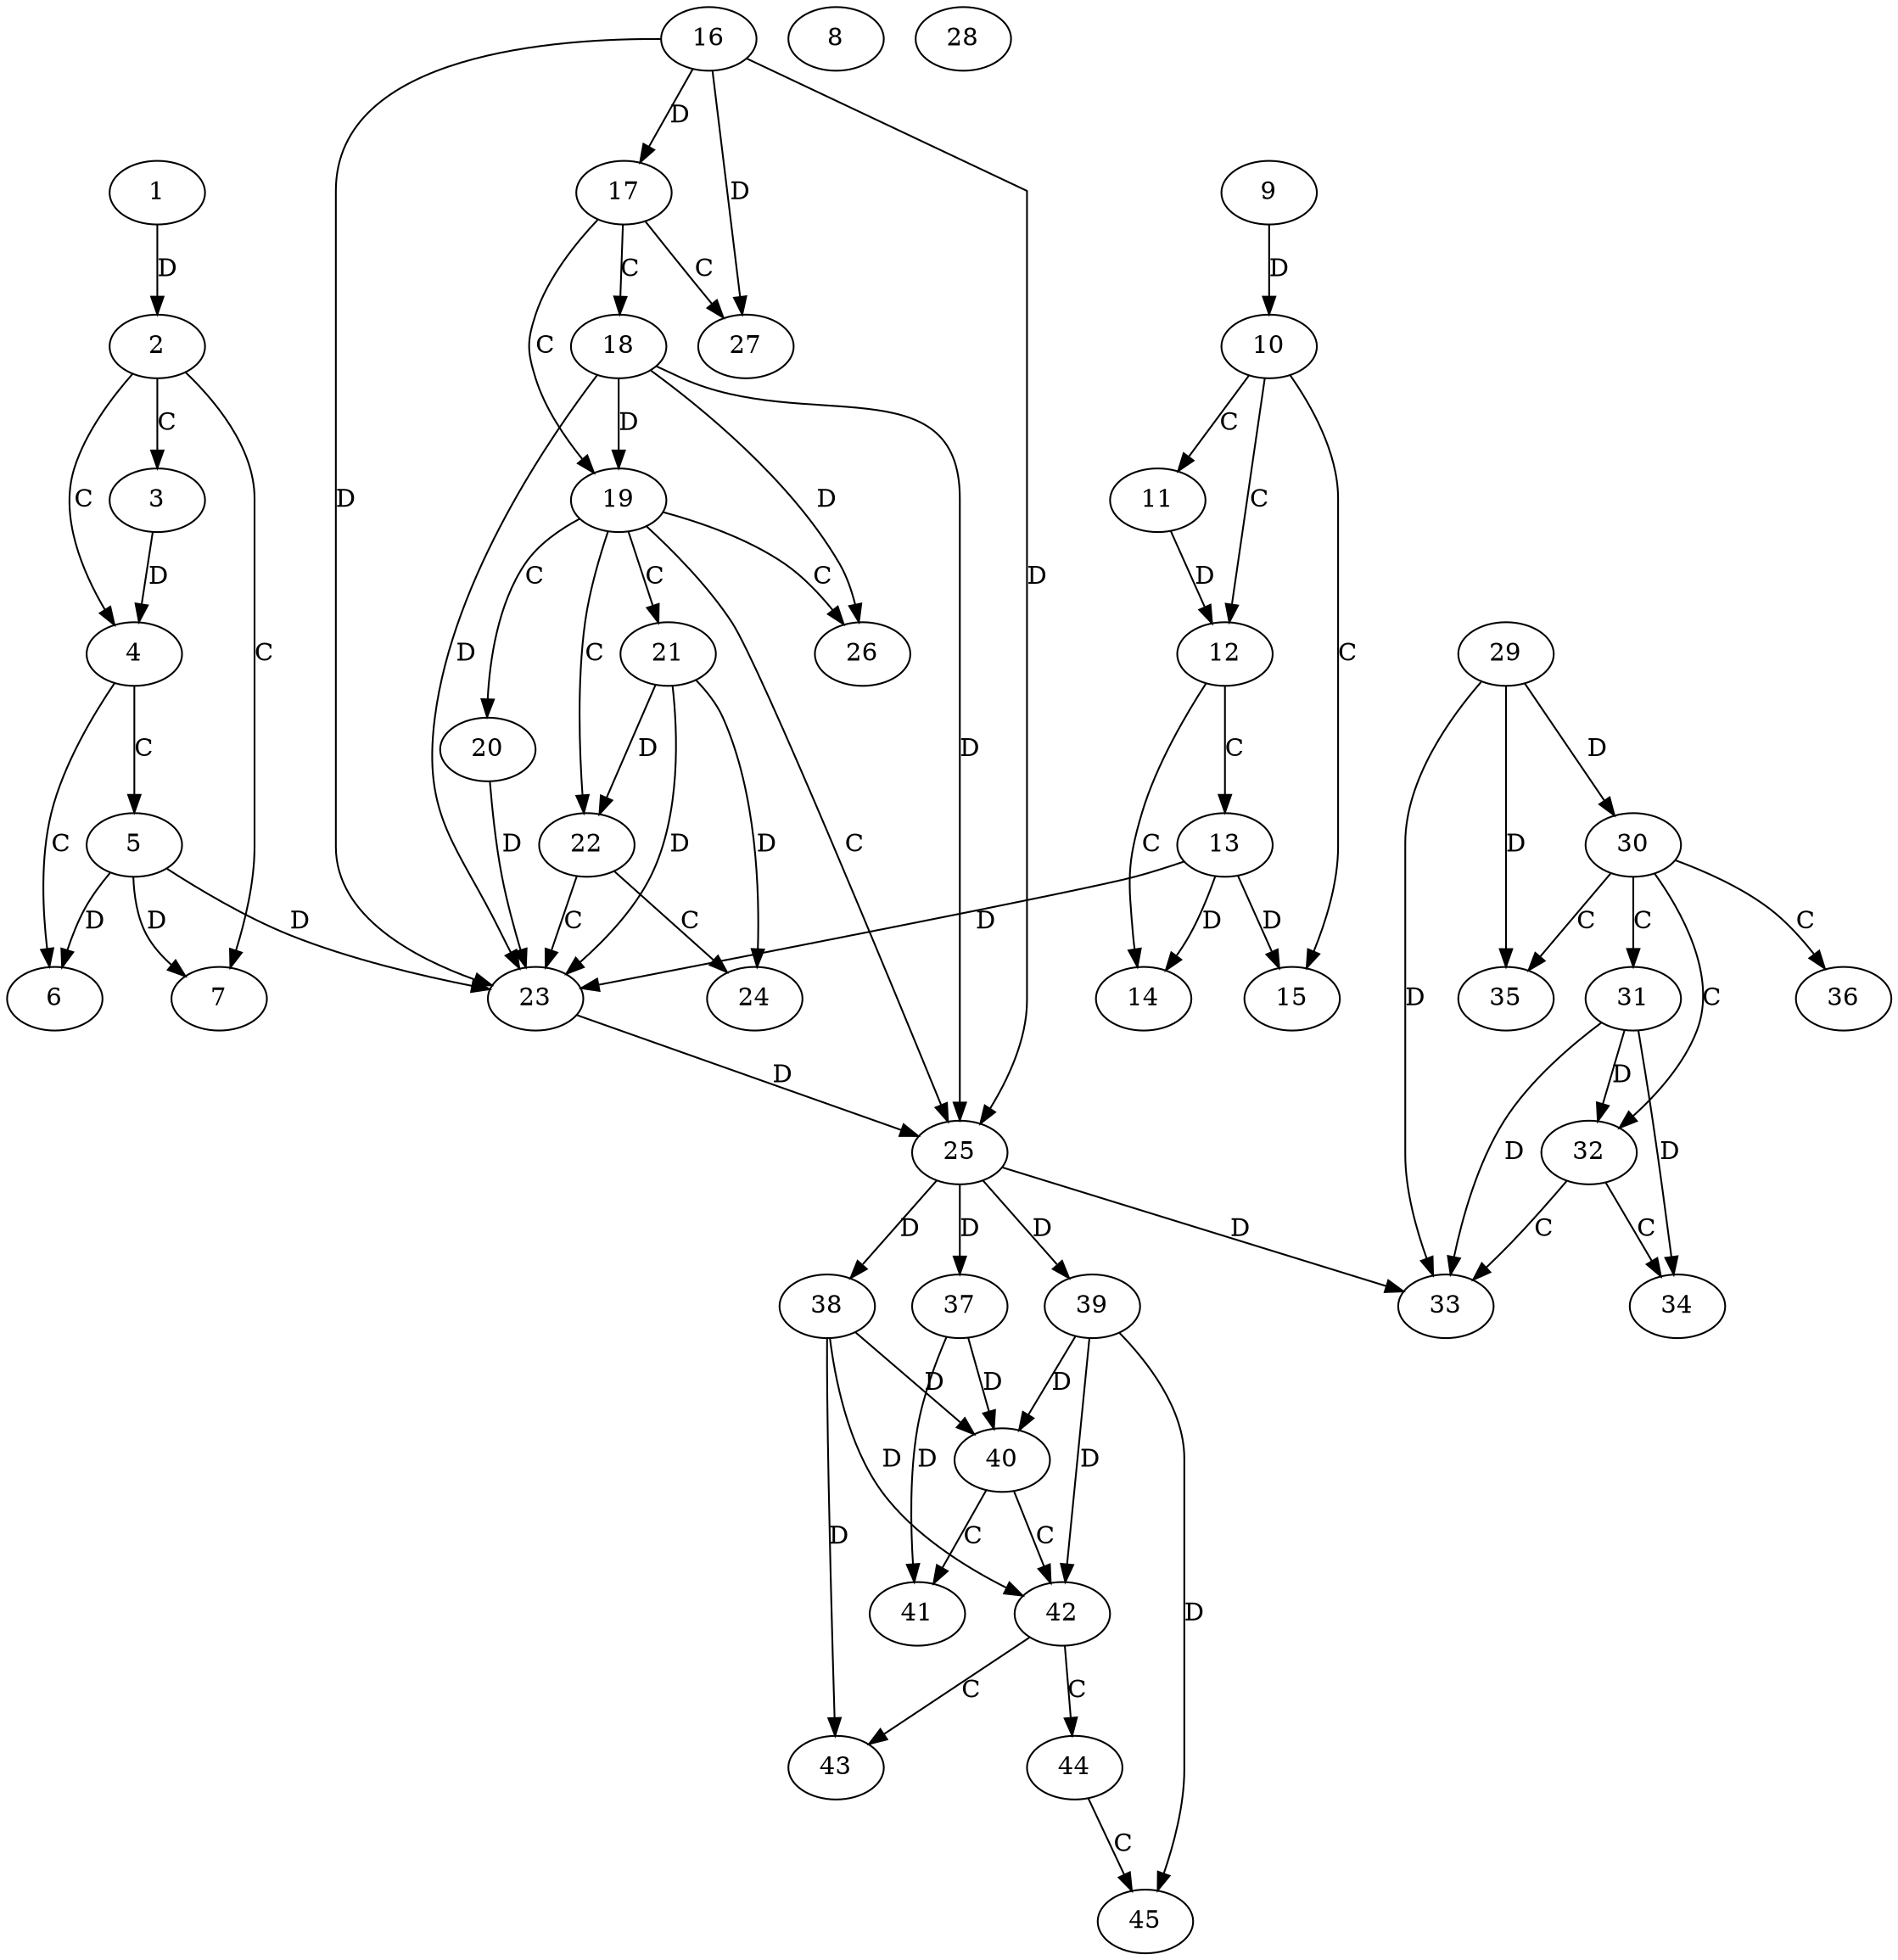 Digraph G {
1 [label="1"]
2 [label="2"]
3 [label="3"]
4 [label="4"]
5 [label="5"]
6 [label="6"]
7 [label="7"]
8 [label="8"]
9 [label="9"]
10 [label="10"]
11 [label="11"]
12 [label="12"]
13 [label="13"]
14 [label="14"]
15 [label="15"]
16 [label="16"]
17 [label="17"]
18 [label="18"]
19 [label="19"]
20 [label="20"]
21 [label="21"]
22 [label="22"]
23 [label="23"]
24 [label="24"]
25 [label="25"]
26 [label="26"]
27 [label="27"]
28 [label="28"]
29 [label="29"]
30 [label="30"]
31 [label="31"]
32 [label="32"]
33 [label="33"]
34 [label="34"]
35 [label="35"]
36 [label="36"]
37 [label="37"]
38 [label="38"]
39 [label="39"]
40 [label="40"]
41 [label="41"]
42 [label="42"]
43 [label="43"]
44 [label="44"]
45 [label="45"]
1 -> 2 [label="D"]
2 -> 3 [label="C"]
2 -> 4 [label="C"]
2 -> 7 [label="C"]
3 -> 4 [label="D"]
4 -> 5 [label="C"]
4 -> 6 [label="C"]
5 -> 6 [label="D"]
5 -> 7 [label="D"]
5 -> 23 [label="D"]
9 -> 10 [label="D"]
10 -> 11 [label="C"]
10 -> 12 [label="C"]
10 -> 15 [label="C"]
11 -> 12 [label="D"]
12 -> 13 [label="C"]
12 -> 14 [label="C"]
13 -> 14 [label="D"]
13 -> 15 [label="D"]
13 -> 23 [label="D"]
16 -> 17 [label="D"]
16 -> 23 [label="D"]
16 -> 25 [label="D"]
16 -> 27 [label="D"]
17 -> 18 [label="C"]
17 -> 19 [label="C"]
17 -> 27 [label="C"]
18 -> 19 [label="D"]
18 -> 23 [label="D"]
18 -> 25 [label="D"]
18 -> 26 [label="D"]
19 -> 20 [label="C"]
19 -> 21 [label="C"]
19 -> 22 [label="C"]
19 -> 25 [label="C"]
19 -> 26 [label="C"]
20 -> 23 [label="D"]
21 -> 22 [label="D"]
21 -> 23 [label="D"]
21 -> 24 [label="D"]
22 -> 23 [label="C"]
22 -> 24 [label="C"]
23 -> 25 [label="D"]
25 -> 33 [label="D"]
25 -> 37 [label="D"]
25 -> 38 [label="D"]
25 -> 39 [label="D"]
29 -> 30 [label="D"]
29 -> 33 [label="D"]
29 -> 35 [label="D"]
30 -> 31 [label="C"]
30 -> 32 [label="C"]
30 -> 35 [label="C"]
30 -> 36 [label="C"]
31 -> 32 [label="D"]
31 -> 33 [label="D"]
31 -> 34 [label="D"]
32 -> 33 [label="C"]
32 -> 34 [label="C"]
37 -> 40 [label="D"]
37 -> 41 [label="D"]
38 -> 40 [label="D"]
38 -> 42 [label="D"]
38 -> 43 [label="D"]
39 -> 40 [label="D"]
39 -> 42 [label="D"]
39 -> 45 [label="D"]
40 -> 41 [label="C"]
40 -> 42 [label="C"]
42 -> 43 [label="C"]
42 -> 44 [label="C"]
44 -> 45 [label="C"]
}